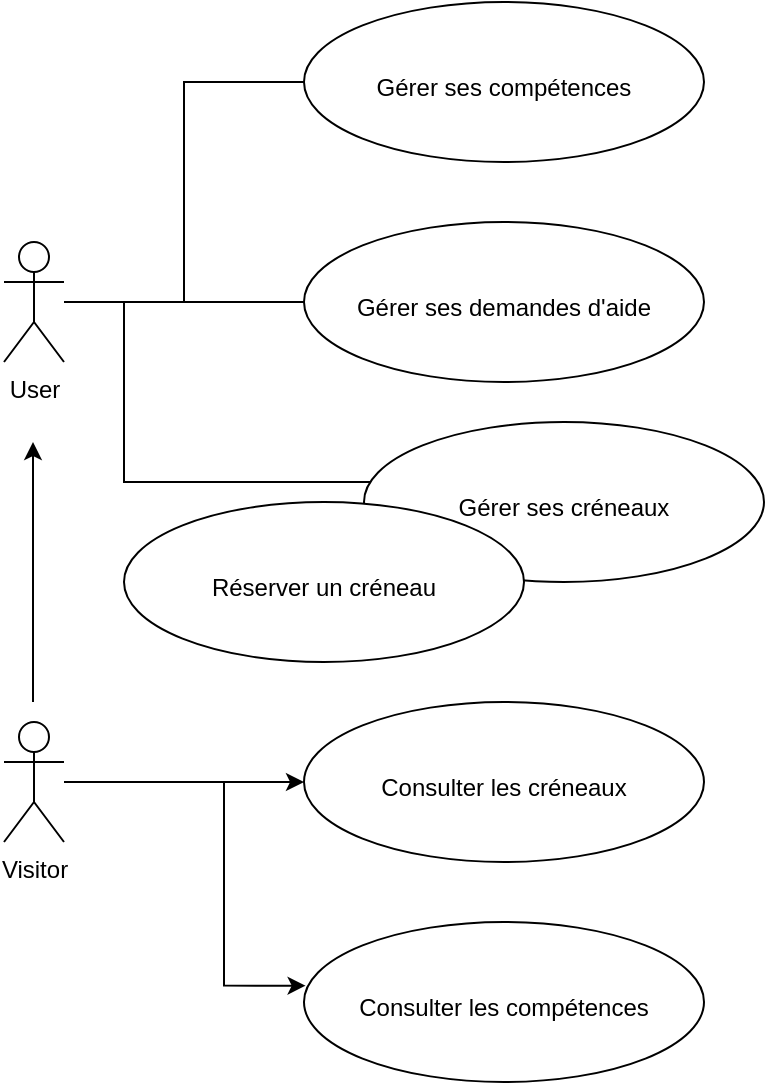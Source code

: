 <mxfile version="22.1.22" type="embed">
  <diagram name="Page-1" id="J1kK88PC5XHNpDj1PN5E">
    <mxGraphModel dx="952" dy="1609" grid="1" gridSize="10" guides="1" tooltips="1" connect="1" arrows="1" fold="1" page="1" pageScale="1" pageWidth="827" pageHeight="1169" math="0" shadow="0">
      <root>
        <mxCell id="0" />
        <mxCell id="1" parent="0" />
        <mxCell id="JCjQBd3QC0scQM-T5nmd-1" value="User&lt;div&gt;&lt;br&gt;&lt;/div&gt;" style="shape=umlActor;verticalLabelPosition=bottom;verticalAlign=top;html=1;outlineConnect=0;" parent="1" vertex="1">
          <mxGeometry x="50" y="80" width="30" height="60" as="geometry" />
        </mxCell>
        <mxCell id="JCjQBd3QC0scQM-T5nmd-2" value="Visitor&lt;div&gt;&lt;br&gt;&lt;/div&gt;" style="shape=umlActor;verticalLabelPosition=bottom;verticalAlign=top;html=1;outlineConnect=0;" parent="1" vertex="1">
          <mxGeometry x="50" y="320" width="30" height="60" as="geometry" />
        </mxCell>
        <mxCell id="JCjQBd3QC0scQM-T5nmd-8" value="" style="endArrow=classic;html=1;rounded=0;" parent="1" edge="1">
          <mxGeometry width="50" height="50" relative="1" as="geometry">
            <mxPoint x="64.5" y="310" as="sourcePoint" />
            <mxPoint x="64.5" y="180" as="targetPoint" />
          </mxGeometry>
        </mxCell>
        <mxCell id="JCjQBd3QC0scQM-T5nmd-9" value="&lt;div&gt;&lt;br&gt;&lt;/div&gt;&lt;div&gt;&lt;br&gt;&lt;/div&gt;&lt;div&gt;Gérer ses demandes d&#39;aide&lt;/div&gt;" style="ellipse;whiteSpace=wrap;html=1;verticalAlign=top;" parent="1" vertex="1">
          <mxGeometry x="200" y="70" width="200" height="80" as="geometry" />
        </mxCell>
        <mxCell id="JCjQBd3QC0scQM-T5nmd-12" value="" style="edgeStyle=orthogonalEdgeStyle;rounded=0;orthogonalLoop=1;jettySize=auto;html=1;entryX=0;entryY=0.5;entryDx=0;entryDy=0;endArrow=none;endFill=0;" parent="1" source="JCjQBd3QC0scQM-T5nmd-1" edge="1">
          <mxGeometry relative="1" as="geometry">
            <mxPoint x="110" y="119.5" as="sourcePoint" />
            <mxPoint x="200" y="110" as="targetPoint" />
          </mxGeometry>
        </mxCell>
        <mxCell id="JCjQBd3QC0scQM-T5nmd-15" value="&lt;div&gt;&lt;br&gt;&lt;/div&gt;&lt;div&gt;&lt;br&gt;&lt;/div&gt;&lt;div&gt;Gérer ses créneaux&lt;/div&gt;" style="ellipse;whiteSpace=wrap;html=1;verticalAlign=top;" parent="1" vertex="1">
          <mxGeometry x="230" y="170" width="200" height="80" as="geometry" />
        </mxCell>
        <mxCell id="JCjQBd3QC0scQM-T5nmd-16" value="" style="edgeStyle=orthogonalEdgeStyle;rounded=0;orthogonalLoop=1;jettySize=auto;html=1;endArrow=none;endFill=0;" parent="1" target="JCjQBd3QC0scQM-T5nmd-15" edge="1">
          <mxGeometry relative="1" as="geometry">
            <mxPoint x="140" y="110" as="sourcePoint" />
            <mxPoint x="200" y="220" as="targetPoint" />
            <Array as="points">
              <mxPoint x="110" y="110" />
              <mxPoint x="110" y="200" />
            </Array>
          </mxGeometry>
        </mxCell>
        <mxCell id="JCjQBd3QC0scQM-T5nmd-18" value="&lt;div&gt;&lt;br&gt;&lt;/div&gt;&lt;div&gt;&lt;br&gt;&lt;/div&gt;Consulter les créneaux&lt;div&gt;&lt;/div&gt;" style="ellipse;whiteSpace=wrap;html=1;verticalAlign=top;" parent="1" vertex="1">
          <mxGeometry x="200" y="310" width="200" height="80" as="geometry" />
        </mxCell>
        <mxCell id="JCjQBd3QC0scQM-T5nmd-19" value="&lt;div&gt;&lt;br&gt;&lt;/div&gt;&lt;div&gt;&lt;br&gt;&lt;/div&gt;&lt;div&gt;Réserver un créneau&lt;/div&gt;" style="ellipse;whiteSpace=wrap;html=1;verticalAlign=top;" parent="1" vertex="1">
          <mxGeometry x="110" y="210" width="200" height="80" as="geometry" />
        </mxCell>
        <mxCell id="JCjQBd3QC0scQM-T5nmd-20" value="" style="edgeStyle=orthogonalEdgeStyle;rounded=0;orthogonalLoop=1;jettySize=auto;html=1;entryX=0;entryY=0.5;entryDx=0;entryDy=0;" parent="1" source="JCjQBd3QC0scQM-T5nmd-2" target="JCjQBd3QC0scQM-T5nmd-18" edge="1">
          <mxGeometry relative="1" as="geometry">
            <mxPoint x="110" y="359.5" as="sourcePoint" />
            <mxPoint x="177" y="359.5" as="targetPoint" />
          </mxGeometry>
        </mxCell>
        <mxCell id="JCjQBd3QC0scQM-T5nmd-23" value="&lt;div&gt;&lt;br&gt;&lt;/div&gt;&lt;div&gt;&lt;br&gt;&lt;/div&gt;Consulter les compétences&lt;div&gt;&lt;/div&gt;" style="ellipse;whiteSpace=wrap;html=1;verticalAlign=top;" parent="1" vertex="1">
          <mxGeometry x="200" y="420" width="200" height="80" as="geometry" />
        </mxCell>
        <mxCell id="JCjQBd3QC0scQM-T5nmd-24" value="" style="edgeStyle=orthogonalEdgeStyle;rounded=0;orthogonalLoop=1;jettySize=auto;html=1;entryX=0.004;entryY=0.398;entryDx=0;entryDy=0;entryPerimeter=0;" parent="1" source="JCjQBd3QC0scQM-T5nmd-2" target="JCjQBd3QC0scQM-T5nmd-23" edge="1">
          <mxGeometry relative="1" as="geometry">
            <mxPoint x="100" y="482" as="sourcePoint" />
            <mxPoint x="160" y="490" as="targetPoint" />
            <Array as="points">
              <mxPoint x="160" y="350" />
              <mxPoint x="160" y="452" />
            </Array>
          </mxGeometry>
        </mxCell>
        <mxCell id="JCjQBd3QC0scQM-T5nmd-27" value="" style="edgeStyle=orthogonalEdgeStyle;rounded=0;orthogonalLoop=1;jettySize=auto;html=1;endArrow=none;endFill=0;" parent="1" source="JCjQBd3QC0scQM-T5nmd-1" edge="1">
          <mxGeometry relative="1" as="geometry">
            <mxPoint x="60" y="-1" as="sourcePoint" />
            <mxPoint x="200" as="targetPoint" />
            <Array as="points">
              <mxPoint x="140" y="110" />
              <mxPoint x="140" />
            </Array>
          </mxGeometry>
        </mxCell>
        <mxCell id="JCjQBd3QC0scQM-T5nmd-31" value="&lt;div&gt;&lt;br&gt;&lt;/div&gt;&lt;div&gt;&lt;br&gt;&lt;/div&gt;&lt;div&gt;Gérer ses compétences&lt;/div&gt;" style="ellipse;whiteSpace=wrap;html=1;verticalAlign=top;" parent="1" vertex="1">
          <mxGeometry x="200" y="-40" width="200" height="80" as="geometry" />
        </mxCell>
      </root>
    </mxGraphModel>
  </diagram>
</mxfile>
